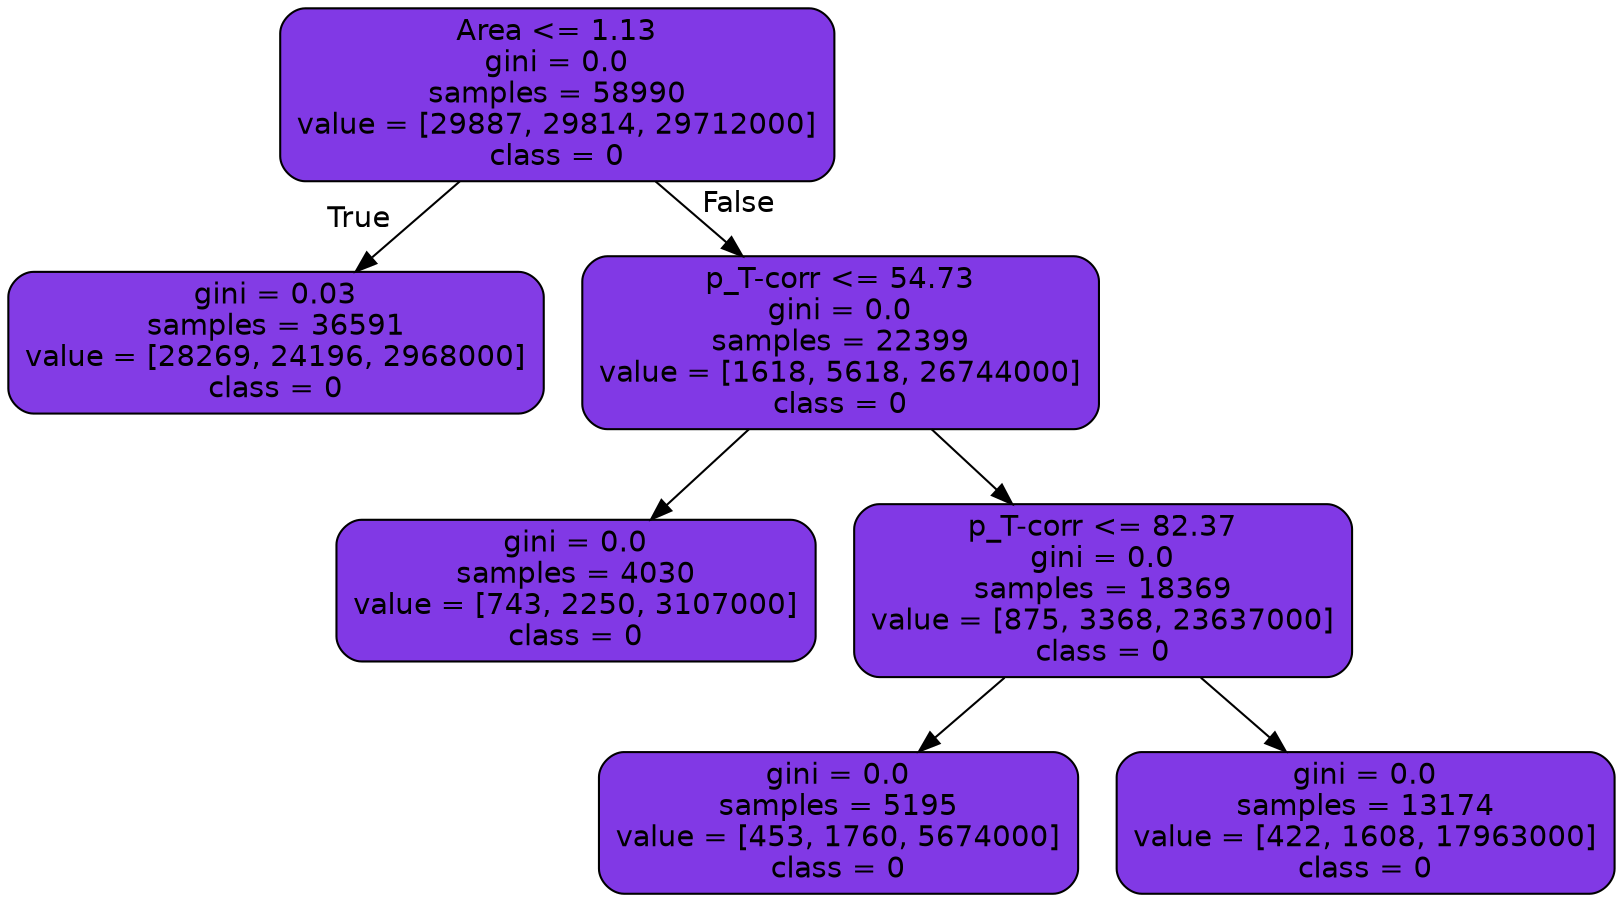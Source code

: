 digraph Tree {
node [shape=box, style="filled, rounded", color="black", fontname=helvetica] ;
edge [fontname=helvetica] ;
0 [label="Area <= 1.13\ngini = 0.0\nsamples = 58990\nvalue = [29887, 29814, 29712000]\nclass = 0", fillcolor="#8139e5"] ;
1 [label="gini = 0.03\nsamples = 36591\nvalue = [28269, 24196, 2968000]\nclass = 0", fillcolor="#833ce5"] ;
0 -> 1 [labeldistance=2.5, labelangle=45, headlabel="True"] ;
2 [label="p_T-corr <= 54.73\ngini = 0.0\nsamples = 22399\nvalue = [1618, 5618, 26744000]\nclass = 0", fillcolor="#8139e5"] ;
0 -> 2 [labeldistance=2.5, labelangle=-45, headlabel="False"] ;
3 [label="gini = 0.0\nsamples = 4030\nvalue = [743, 2250, 3107000]\nclass = 0", fillcolor="#8139e5"] ;
2 -> 3 ;
4 [label="p_T-corr <= 82.37\ngini = 0.0\nsamples = 18369\nvalue = [875, 3368, 23637000]\nclass = 0", fillcolor="#8139e5"] ;
2 -> 4 ;
5 [label="gini = 0.0\nsamples = 5195\nvalue = [453, 1760, 5674000]\nclass = 0", fillcolor="#8139e5"] ;
4 -> 5 ;
6 [label="gini = 0.0\nsamples = 13174\nvalue = [422, 1608, 17963000]\nclass = 0", fillcolor="#8139e5"] ;
4 -> 6 ;
}